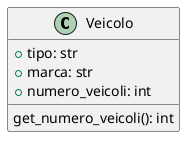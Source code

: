 @startuml cleme_3
class Veicolo {
 + tipo: str
 + marca: str
 + numero_veicoli: int
    get_numero_veicoli(): int
}

@enduml